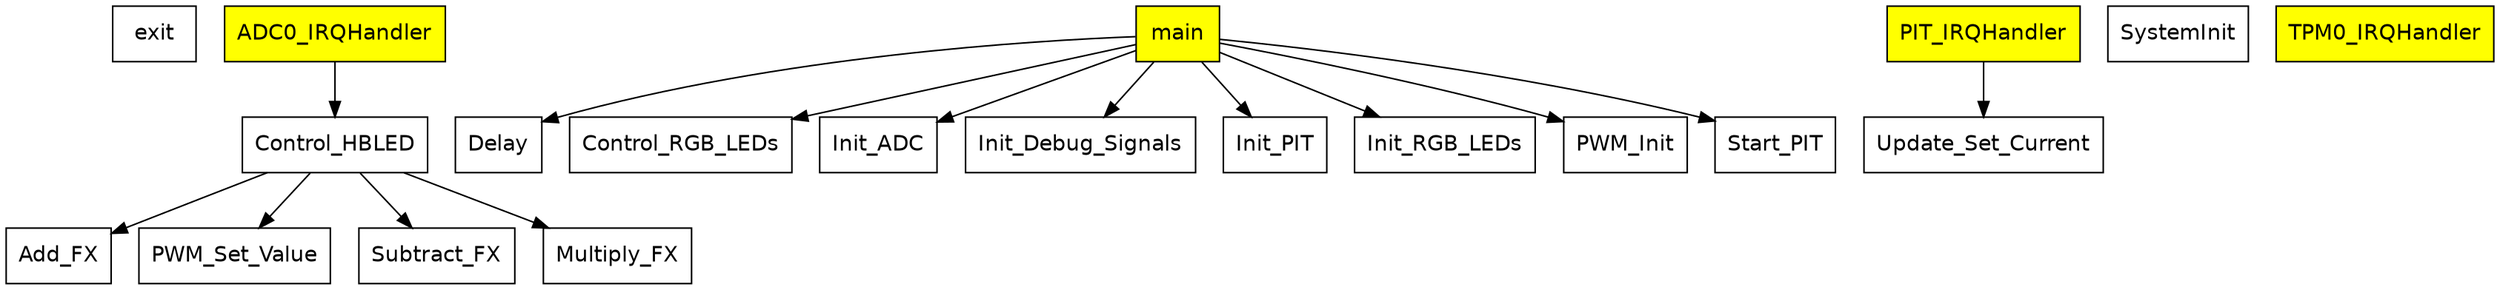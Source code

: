 digraph mycallgraph {

node [shape=box, fontname=Helvetica];

node [label="exit
", fillcolor=white, style=filled]; exit;
node [label="ADC0_IRQHandler
", fillcolor=yellow1, style=filled]; ADC0_IRQHandler;
node [label="Add_FX
", fillcolor=white, style=filled]; Add_FX;
node [label="Delay
", fillcolor=white, style=filled]; Delay;
node [label="PWM_Set_Value
", fillcolor=white, style=filled]; PWM_Set_Value;
node [label="Subtract_FX
", fillcolor=white, style=filled]; Subtract_FX;
node [label="Control_HBLED
", fillcolor=white, style=filled]; Control_HBLED;
node [label="Control_RGB_LEDs
", fillcolor=white, style=filled]; Control_RGB_LEDs;
node [label="Init_ADC
", fillcolor=white, style=filled]; Init_ADC;
node [label="Init_Debug_Signals
", fillcolor=white, style=filled]; Init_Debug_Signals;
node [label="Init_PIT
", fillcolor=white, style=filled]; Init_PIT;
node [label="Init_RGB_LEDs
", fillcolor=white, style=filled]; Init_RGB_LEDs;
node [label="Multiply_FX
", fillcolor=white, style=filled]; Multiply_FX;
node [label="PIT_IRQHandler
", fillcolor=yellow1, style=filled]; PIT_IRQHandler;
node [label="PWM_Init
", fillcolor=white, style=filled]; PWM_Init;
node [label="Start_PIT
", fillcolor=white, style=filled]; Start_PIT;
node [label="SystemInit
", fillcolor=white, style=filled]; SystemInit;
node [label="TPM0_IRQHandler
", fillcolor=yellow1, style=filled]; TPM0_IRQHandler;
node [label="Update_Set_Current
", fillcolor=white, style=filled]; Update_Set_Current;
node [label="main
", fillcolor=yellow, style=filled]; main;

ADC0_IRQHandler -> Control_HBLED;
Control_HBLED -> Subtract_FX;
Control_HBLED -> Multiply_FX;
Control_HBLED -> Add_FX;
Control_HBLED -> PWM_Set_Value;
PIT_IRQHandler -> Update_Set_Current;
main -> Init_RGB_LEDs;
main -> Init_Debug_Signals;
main -> Delay;
main -> Control_RGB_LEDs;
main -> Init_ADC;
main -> Start_PIT;
main -> PWM_Init;
main -> Init_PIT;

{ rank = same;
exit; ADC0_IRQHandler; PIT_IRQHandler; SystemInit; TPM0_IRQHandler; main
};
}